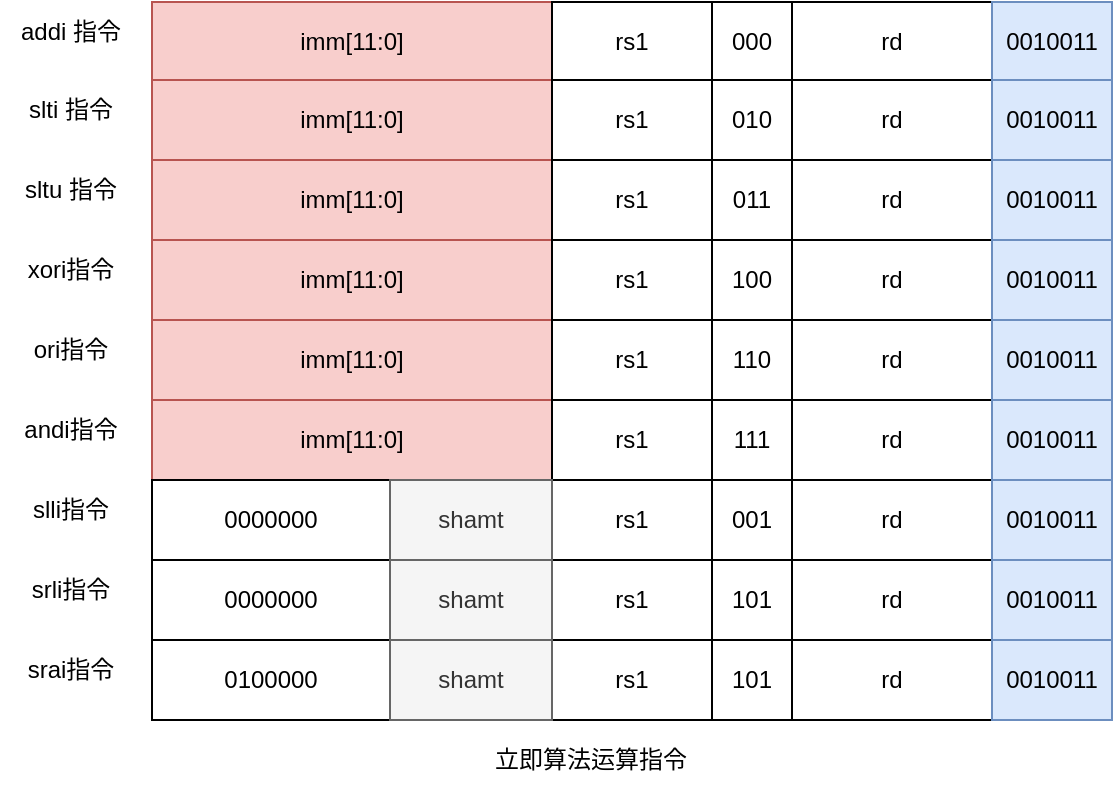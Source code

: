 <mxfile version="20.3.6" type="github">
  <diagram id="N9TxiXL8qmLPmMT7ie4L" name="第 1 页">
    <mxGraphModel dx="1422" dy="744" grid="1" gridSize="10" guides="1" tooltips="1" connect="1" arrows="1" fold="1" page="1" pageScale="1" pageWidth="827" pageHeight="1169" math="0" shadow="0">
      <root>
        <mxCell id="0" />
        <mxCell id="1" parent="0" />
        <mxCell id="PwbOVsmN2rSwBOXnraUX-1" value="" style="group" vertex="1" connectable="0" parent="1">
          <mxGeometry x="161" y="201" width="480" height="40" as="geometry" />
        </mxCell>
        <mxCell id="PwbOVsmN2rSwBOXnraUX-2" value="imm[11:0]" style="rounded=0;whiteSpace=wrap;html=1;fillColor=#f8cecc;strokeColor=#b85450;" vertex="1" parent="PwbOVsmN2rSwBOXnraUX-1">
          <mxGeometry width="200" height="40" as="geometry" />
        </mxCell>
        <mxCell id="PwbOVsmN2rSwBOXnraUX-3" value="rs1" style="rounded=0;whiteSpace=wrap;html=1;" vertex="1" parent="PwbOVsmN2rSwBOXnraUX-1">
          <mxGeometry x="200" width="80" height="40" as="geometry" />
        </mxCell>
        <mxCell id="PwbOVsmN2rSwBOXnraUX-4" value="000" style="rounded=0;whiteSpace=wrap;html=1;" vertex="1" parent="PwbOVsmN2rSwBOXnraUX-1">
          <mxGeometry x="280" width="40" height="40" as="geometry" />
        </mxCell>
        <mxCell id="PwbOVsmN2rSwBOXnraUX-5" value="rd" style="rounded=0;whiteSpace=wrap;html=1;" vertex="1" parent="PwbOVsmN2rSwBOXnraUX-1">
          <mxGeometry x="320" width="100" height="40" as="geometry" />
        </mxCell>
        <mxCell id="PwbOVsmN2rSwBOXnraUX-6" value="0010011" style="rounded=0;whiteSpace=wrap;html=1;fillColor=#dae8fc;strokeColor=#6c8ebf;" vertex="1" parent="PwbOVsmN2rSwBOXnraUX-1">
          <mxGeometry x="420" width="60" height="40" as="geometry" />
        </mxCell>
        <mxCell id="PwbOVsmN2rSwBOXnraUX-7" value="addi 指令" style="text;html=1;align=center;verticalAlign=middle;resizable=0;points=[];autosize=1;strokeColor=none;fillColor=none;" vertex="1" parent="1">
          <mxGeometry x="85" y="201" width="70" height="30" as="geometry" />
        </mxCell>
        <mxCell id="PwbOVsmN2rSwBOXnraUX-8" value="" style="group" vertex="1" connectable="0" parent="1">
          <mxGeometry x="161" y="240" width="480" height="40" as="geometry" />
        </mxCell>
        <mxCell id="PwbOVsmN2rSwBOXnraUX-9" value="imm[11:0]" style="rounded=0;whiteSpace=wrap;html=1;fillColor=#f8cecc;strokeColor=#b85450;" vertex="1" parent="PwbOVsmN2rSwBOXnraUX-8">
          <mxGeometry width="200" height="40" as="geometry" />
        </mxCell>
        <mxCell id="PwbOVsmN2rSwBOXnraUX-10" value="rs1" style="rounded=0;whiteSpace=wrap;html=1;" vertex="1" parent="PwbOVsmN2rSwBOXnraUX-8">
          <mxGeometry x="200" width="80" height="40" as="geometry" />
        </mxCell>
        <mxCell id="PwbOVsmN2rSwBOXnraUX-11" value="010" style="rounded=0;whiteSpace=wrap;html=1;" vertex="1" parent="PwbOVsmN2rSwBOXnraUX-8">
          <mxGeometry x="280" width="40" height="40" as="geometry" />
        </mxCell>
        <mxCell id="PwbOVsmN2rSwBOXnraUX-12" value="rd" style="rounded=0;whiteSpace=wrap;html=1;" vertex="1" parent="PwbOVsmN2rSwBOXnraUX-8">
          <mxGeometry x="320" width="100" height="40" as="geometry" />
        </mxCell>
        <mxCell id="PwbOVsmN2rSwBOXnraUX-13" value="0010011" style="rounded=0;whiteSpace=wrap;html=1;fillColor=#dae8fc;strokeColor=#6c8ebf;" vertex="1" parent="PwbOVsmN2rSwBOXnraUX-8">
          <mxGeometry x="420" width="60" height="40" as="geometry" />
        </mxCell>
        <mxCell id="PwbOVsmN2rSwBOXnraUX-14" value="slti 指令" style="text;html=1;align=center;verticalAlign=middle;resizable=0;points=[];autosize=1;strokeColor=none;fillColor=none;" vertex="1" parent="1">
          <mxGeometry x="85" y="240" width="70" height="30" as="geometry" />
        </mxCell>
        <mxCell id="PwbOVsmN2rSwBOXnraUX-15" value="" style="group" vertex="1" connectable="0" parent="1">
          <mxGeometry x="161" y="280" width="480" height="40" as="geometry" />
        </mxCell>
        <mxCell id="PwbOVsmN2rSwBOXnraUX-16" value="imm[11:0]" style="rounded=0;whiteSpace=wrap;html=1;fillColor=#f8cecc;strokeColor=#b85450;" vertex="1" parent="PwbOVsmN2rSwBOXnraUX-15">
          <mxGeometry width="200" height="40" as="geometry" />
        </mxCell>
        <mxCell id="PwbOVsmN2rSwBOXnraUX-17" value="rs1" style="rounded=0;whiteSpace=wrap;html=1;" vertex="1" parent="PwbOVsmN2rSwBOXnraUX-15">
          <mxGeometry x="200" width="80" height="40" as="geometry" />
        </mxCell>
        <mxCell id="PwbOVsmN2rSwBOXnraUX-18" value="011" style="rounded=0;whiteSpace=wrap;html=1;" vertex="1" parent="PwbOVsmN2rSwBOXnraUX-15">
          <mxGeometry x="280" width="40" height="40" as="geometry" />
        </mxCell>
        <mxCell id="PwbOVsmN2rSwBOXnraUX-19" value="rd" style="rounded=0;whiteSpace=wrap;html=1;" vertex="1" parent="PwbOVsmN2rSwBOXnraUX-15">
          <mxGeometry x="320" width="100" height="40" as="geometry" />
        </mxCell>
        <mxCell id="PwbOVsmN2rSwBOXnraUX-20" value="0010011" style="rounded=0;whiteSpace=wrap;html=1;fillColor=#dae8fc;strokeColor=#6c8ebf;" vertex="1" parent="PwbOVsmN2rSwBOXnraUX-15">
          <mxGeometry x="420" width="60" height="40" as="geometry" />
        </mxCell>
        <mxCell id="PwbOVsmN2rSwBOXnraUX-21" value="sltu 指令" style="text;html=1;align=center;verticalAlign=middle;resizable=0;points=[];autosize=1;strokeColor=none;fillColor=none;" vertex="1" parent="1">
          <mxGeometry x="85" y="280" width="70" height="30" as="geometry" />
        </mxCell>
        <mxCell id="PwbOVsmN2rSwBOXnraUX-22" value="" style="group" vertex="1" connectable="0" parent="1">
          <mxGeometry x="161" y="320" width="480" height="40" as="geometry" />
        </mxCell>
        <mxCell id="PwbOVsmN2rSwBOXnraUX-23" value="imm[11:0]" style="rounded=0;whiteSpace=wrap;html=1;fillColor=#f8cecc;strokeColor=#b85450;" vertex="1" parent="PwbOVsmN2rSwBOXnraUX-22">
          <mxGeometry width="200" height="40" as="geometry" />
        </mxCell>
        <mxCell id="PwbOVsmN2rSwBOXnraUX-24" value="rs1" style="rounded=0;whiteSpace=wrap;html=1;" vertex="1" parent="PwbOVsmN2rSwBOXnraUX-22">
          <mxGeometry x="200" width="80" height="40" as="geometry" />
        </mxCell>
        <mxCell id="PwbOVsmN2rSwBOXnraUX-25" value="100" style="rounded=0;whiteSpace=wrap;html=1;" vertex="1" parent="PwbOVsmN2rSwBOXnraUX-22">
          <mxGeometry x="280" width="40" height="40" as="geometry" />
        </mxCell>
        <mxCell id="PwbOVsmN2rSwBOXnraUX-26" value="rd" style="rounded=0;whiteSpace=wrap;html=1;" vertex="1" parent="PwbOVsmN2rSwBOXnraUX-22">
          <mxGeometry x="320" width="100" height="40" as="geometry" />
        </mxCell>
        <mxCell id="PwbOVsmN2rSwBOXnraUX-27" value="0010011" style="rounded=0;whiteSpace=wrap;html=1;fillColor=#dae8fc;strokeColor=#6c8ebf;" vertex="1" parent="PwbOVsmN2rSwBOXnraUX-22">
          <mxGeometry x="420" width="60" height="40" as="geometry" />
        </mxCell>
        <mxCell id="PwbOVsmN2rSwBOXnraUX-28" value="xori指令" style="text;html=1;align=center;verticalAlign=middle;resizable=0;points=[];autosize=1;strokeColor=none;fillColor=none;" vertex="1" parent="1">
          <mxGeometry x="85" y="320" width="70" height="30" as="geometry" />
        </mxCell>
        <mxCell id="PwbOVsmN2rSwBOXnraUX-29" value="" style="group" vertex="1" connectable="0" parent="1">
          <mxGeometry x="161" y="360" width="480" height="40" as="geometry" />
        </mxCell>
        <mxCell id="PwbOVsmN2rSwBOXnraUX-30" value="imm[11:0]" style="rounded=0;whiteSpace=wrap;html=1;fillColor=#f8cecc;strokeColor=#b85450;" vertex="1" parent="PwbOVsmN2rSwBOXnraUX-29">
          <mxGeometry width="200" height="40" as="geometry" />
        </mxCell>
        <mxCell id="PwbOVsmN2rSwBOXnraUX-31" value="rs1" style="rounded=0;whiteSpace=wrap;html=1;" vertex="1" parent="PwbOVsmN2rSwBOXnraUX-29">
          <mxGeometry x="200" width="80" height="40" as="geometry" />
        </mxCell>
        <mxCell id="PwbOVsmN2rSwBOXnraUX-32" value="110" style="rounded=0;whiteSpace=wrap;html=1;" vertex="1" parent="PwbOVsmN2rSwBOXnraUX-29">
          <mxGeometry x="280" width="40" height="40" as="geometry" />
        </mxCell>
        <mxCell id="PwbOVsmN2rSwBOXnraUX-33" value="rd" style="rounded=0;whiteSpace=wrap;html=1;" vertex="1" parent="PwbOVsmN2rSwBOXnraUX-29">
          <mxGeometry x="320" width="100" height="40" as="geometry" />
        </mxCell>
        <mxCell id="PwbOVsmN2rSwBOXnraUX-34" value="0010011" style="rounded=0;whiteSpace=wrap;html=1;fillColor=#dae8fc;strokeColor=#6c8ebf;" vertex="1" parent="PwbOVsmN2rSwBOXnraUX-29">
          <mxGeometry x="420" width="60" height="40" as="geometry" />
        </mxCell>
        <mxCell id="PwbOVsmN2rSwBOXnraUX-35" value="ori指令" style="text;html=1;align=center;verticalAlign=middle;resizable=0;points=[];autosize=1;strokeColor=none;fillColor=none;" vertex="1" parent="1">
          <mxGeometry x="90" y="360" width="60" height="30" as="geometry" />
        </mxCell>
        <mxCell id="PwbOVsmN2rSwBOXnraUX-36" value="" style="group" vertex="1" connectable="0" parent="1">
          <mxGeometry x="161" y="400" width="480" height="40" as="geometry" />
        </mxCell>
        <mxCell id="PwbOVsmN2rSwBOXnraUX-37" value="imm[11:0]" style="rounded=0;whiteSpace=wrap;html=1;fillColor=#f8cecc;strokeColor=#b85450;" vertex="1" parent="PwbOVsmN2rSwBOXnraUX-36">
          <mxGeometry width="200" height="40" as="geometry" />
        </mxCell>
        <mxCell id="PwbOVsmN2rSwBOXnraUX-38" value="rs1" style="rounded=0;whiteSpace=wrap;html=1;" vertex="1" parent="PwbOVsmN2rSwBOXnraUX-36">
          <mxGeometry x="200" width="80" height="40" as="geometry" />
        </mxCell>
        <mxCell id="PwbOVsmN2rSwBOXnraUX-39" value="111" style="rounded=0;whiteSpace=wrap;html=1;" vertex="1" parent="PwbOVsmN2rSwBOXnraUX-36">
          <mxGeometry x="280" width="40" height="40" as="geometry" />
        </mxCell>
        <mxCell id="PwbOVsmN2rSwBOXnraUX-40" value="rd" style="rounded=0;whiteSpace=wrap;html=1;" vertex="1" parent="PwbOVsmN2rSwBOXnraUX-36">
          <mxGeometry x="320" width="100" height="40" as="geometry" />
        </mxCell>
        <mxCell id="PwbOVsmN2rSwBOXnraUX-41" value="0010011" style="rounded=0;whiteSpace=wrap;html=1;fillColor=#dae8fc;strokeColor=#6c8ebf;" vertex="1" parent="PwbOVsmN2rSwBOXnraUX-36">
          <mxGeometry x="420" width="60" height="40" as="geometry" />
        </mxCell>
        <mxCell id="PwbOVsmN2rSwBOXnraUX-42" value="andi指令" style="text;html=1;align=center;verticalAlign=middle;resizable=0;points=[];autosize=1;strokeColor=none;fillColor=none;" vertex="1" parent="1">
          <mxGeometry x="85" y="400" width="70" height="30" as="geometry" />
        </mxCell>
        <mxCell id="PwbOVsmN2rSwBOXnraUX-49" value="slli指令" style="text;html=1;align=center;verticalAlign=middle;resizable=0;points=[];autosize=1;strokeColor=none;fillColor=none;" vertex="1" parent="1">
          <mxGeometry x="90" y="440" width="60" height="30" as="geometry" />
        </mxCell>
        <mxCell id="PwbOVsmN2rSwBOXnraUX-51" value="" style="group" vertex="1" connectable="0" parent="1">
          <mxGeometry x="161" y="440" width="480" height="40" as="geometry" />
        </mxCell>
        <mxCell id="PwbOVsmN2rSwBOXnraUX-44" value="0000000" style="rounded=0;whiteSpace=wrap;html=1;" vertex="1" parent="PwbOVsmN2rSwBOXnraUX-51">
          <mxGeometry width="119" height="40" as="geometry" />
        </mxCell>
        <mxCell id="PwbOVsmN2rSwBOXnraUX-45" value="rs1" style="rounded=0;whiteSpace=wrap;html=1;" vertex="1" parent="PwbOVsmN2rSwBOXnraUX-51">
          <mxGeometry x="200" width="80" height="40" as="geometry" />
        </mxCell>
        <mxCell id="PwbOVsmN2rSwBOXnraUX-46" value="001" style="rounded=0;whiteSpace=wrap;html=1;" vertex="1" parent="PwbOVsmN2rSwBOXnraUX-51">
          <mxGeometry x="280" width="40" height="40" as="geometry" />
        </mxCell>
        <mxCell id="PwbOVsmN2rSwBOXnraUX-47" value="rd" style="rounded=0;whiteSpace=wrap;html=1;" vertex="1" parent="PwbOVsmN2rSwBOXnraUX-51">
          <mxGeometry x="320" width="100" height="40" as="geometry" />
        </mxCell>
        <mxCell id="PwbOVsmN2rSwBOXnraUX-48" value="0010011" style="rounded=0;whiteSpace=wrap;html=1;fillColor=#dae8fc;strokeColor=#6c8ebf;" vertex="1" parent="PwbOVsmN2rSwBOXnraUX-51">
          <mxGeometry x="420" width="60" height="40" as="geometry" />
        </mxCell>
        <mxCell id="PwbOVsmN2rSwBOXnraUX-50" value="shamt" style="rounded=0;whiteSpace=wrap;html=1;fillColor=#f5f5f5;fontColor=#333333;strokeColor=#666666;" vertex="1" parent="PwbOVsmN2rSwBOXnraUX-51">
          <mxGeometry x="119" width="81" height="40" as="geometry" />
        </mxCell>
        <mxCell id="PwbOVsmN2rSwBOXnraUX-52" value="srli指令" style="text;html=1;align=center;verticalAlign=middle;resizable=0;points=[];autosize=1;strokeColor=none;fillColor=none;" vertex="1" parent="1">
          <mxGeometry x="90" y="480" width="60" height="30" as="geometry" />
        </mxCell>
        <mxCell id="PwbOVsmN2rSwBOXnraUX-53" value="" style="group" vertex="1" connectable="0" parent="1">
          <mxGeometry x="161" y="480" width="480" height="40" as="geometry" />
        </mxCell>
        <mxCell id="PwbOVsmN2rSwBOXnraUX-54" value="0000000" style="rounded=0;whiteSpace=wrap;html=1;" vertex="1" parent="PwbOVsmN2rSwBOXnraUX-53">
          <mxGeometry width="119" height="40" as="geometry" />
        </mxCell>
        <mxCell id="PwbOVsmN2rSwBOXnraUX-55" value="rs1" style="rounded=0;whiteSpace=wrap;html=1;" vertex="1" parent="PwbOVsmN2rSwBOXnraUX-53">
          <mxGeometry x="200" width="80" height="40" as="geometry" />
        </mxCell>
        <mxCell id="PwbOVsmN2rSwBOXnraUX-56" value="101" style="rounded=0;whiteSpace=wrap;html=1;" vertex="1" parent="PwbOVsmN2rSwBOXnraUX-53">
          <mxGeometry x="280" width="40" height="40" as="geometry" />
        </mxCell>
        <mxCell id="PwbOVsmN2rSwBOXnraUX-57" value="rd" style="rounded=0;whiteSpace=wrap;html=1;" vertex="1" parent="PwbOVsmN2rSwBOXnraUX-53">
          <mxGeometry x="320" width="100" height="40" as="geometry" />
        </mxCell>
        <mxCell id="PwbOVsmN2rSwBOXnraUX-58" value="0010011" style="rounded=0;whiteSpace=wrap;html=1;fillColor=#dae8fc;strokeColor=#6c8ebf;" vertex="1" parent="PwbOVsmN2rSwBOXnraUX-53">
          <mxGeometry x="420" width="60" height="40" as="geometry" />
        </mxCell>
        <mxCell id="PwbOVsmN2rSwBOXnraUX-59" value="shamt" style="rounded=0;whiteSpace=wrap;html=1;fillColor=#f5f5f5;fontColor=#333333;strokeColor=#666666;" vertex="1" parent="PwbOVsmN2rSwBOXnraUX-53">
          <mxGeometry x="119" width="81" height="40" as="geometry" />
        </mxCell>
        <mxCell id="PwbOVsmN2rSwBOXnraUX-60" value="srai指令" style="text;html=1;align=center;verticalAlign=middle;resizable=0;points=[];autosize=1;strokeColor=none;fillColor=none;" vertex="1" parent="1">
          <mxGeometry x="85" y="520" width="70" height="30" as="geometry" />
        </mxCell>
        <mxCell id="PwbOVsmN2rSwBOXnraUX-61" value="" style="group" vertex="1" connectable="0" parent="1">
          <mxGeometry x="161" y="520" width="480" height="40" as="geometry" />
        </mxCell>
        <mxCell id="PwbOVsmN2rSwBOXnraUX-62" value="0100000" style="rounded=0;whiteSpace=wrap;html=1;" vertex="1" parent="PwbOVsmN2rSwBOXnraUX-61">
          <mxGeometry width="119" height="40" as="geometry" />
        </mxCell>
        <mxCell id="PwbOVsmN2rSwBOXnraUX-63" value="rs1" style="rounded=0;whiteSpace=wrap;html=1;" vertex="1" parent="PwbOVsmN2rSwBOXnraUX-61">
          <mxGeometry x="200" width="80" height="40" as="geometry" />
        </mxCell>
        <mxCell id="PwbOVsmN2rSwBOXnraUX-64" value="101" style="rounded=0;whiteSpace=wrap;html=1;" vertex="1" parent="PwbOVsmN2rSwBOXnraUX-61">
          <mxGeometry x="280" width="40" height="40" as="geometry" />
        </mxCell>
        <mxCell id="PwbOVsmN2rSwBOXnraUX-65" value="rd" style="rounded=0;whiteSpace=wrap;html=1;" vertex="1" parent="PwbOVsmN2rSwBOXnraUX-61">
          <mxGeometry x="320" width="100" height="40" as="geometry" />
        </mxCell>
        <mxCell id="PwbOVsmN2rSwBOXnraUX-66" value="0010011" style="rounded=0;whiteSpace=wrap;html=1;fillColor=#dae8fc;strokeColor=#6c8ebf;" vertex="1" parent="PwbOVsmN2rSwBOXnraUX-61">
          <mxGeometry x="420" width="60" height="40" as="geometry" />
        </mxCell>
        <mxCell id="PwbOVsmN2rSwBOXnraUX-67" value="shamt" style="rounded=0;whiteSpace=wrap;html=1;fillColor=#f5f5f5;fontColor=#333333;strokeColor=#666666;" vertex="1" parent="PwbOVsmN2rSwBOXnraUX-61">
          <mxGeometry x="119" width="81" height="40" as="geometry" />
        </mxCell>
        <mxCell id="PwbOVsmN2rSwBOXnraUX-68" value="立即算法运算指令" style="text;html=1;align=center;verticalAlign=middle;resizable=0;points=[];autosize=1;strokeColor=none;fillColor=none;" vertex="1" parent="1">
          <mxGeometry x="320" y="565" width="120" height="30" as="geometry" />
        </mxCell>
      </root>
    </mxGraphModel>
  </diagram>
</mxfile>
